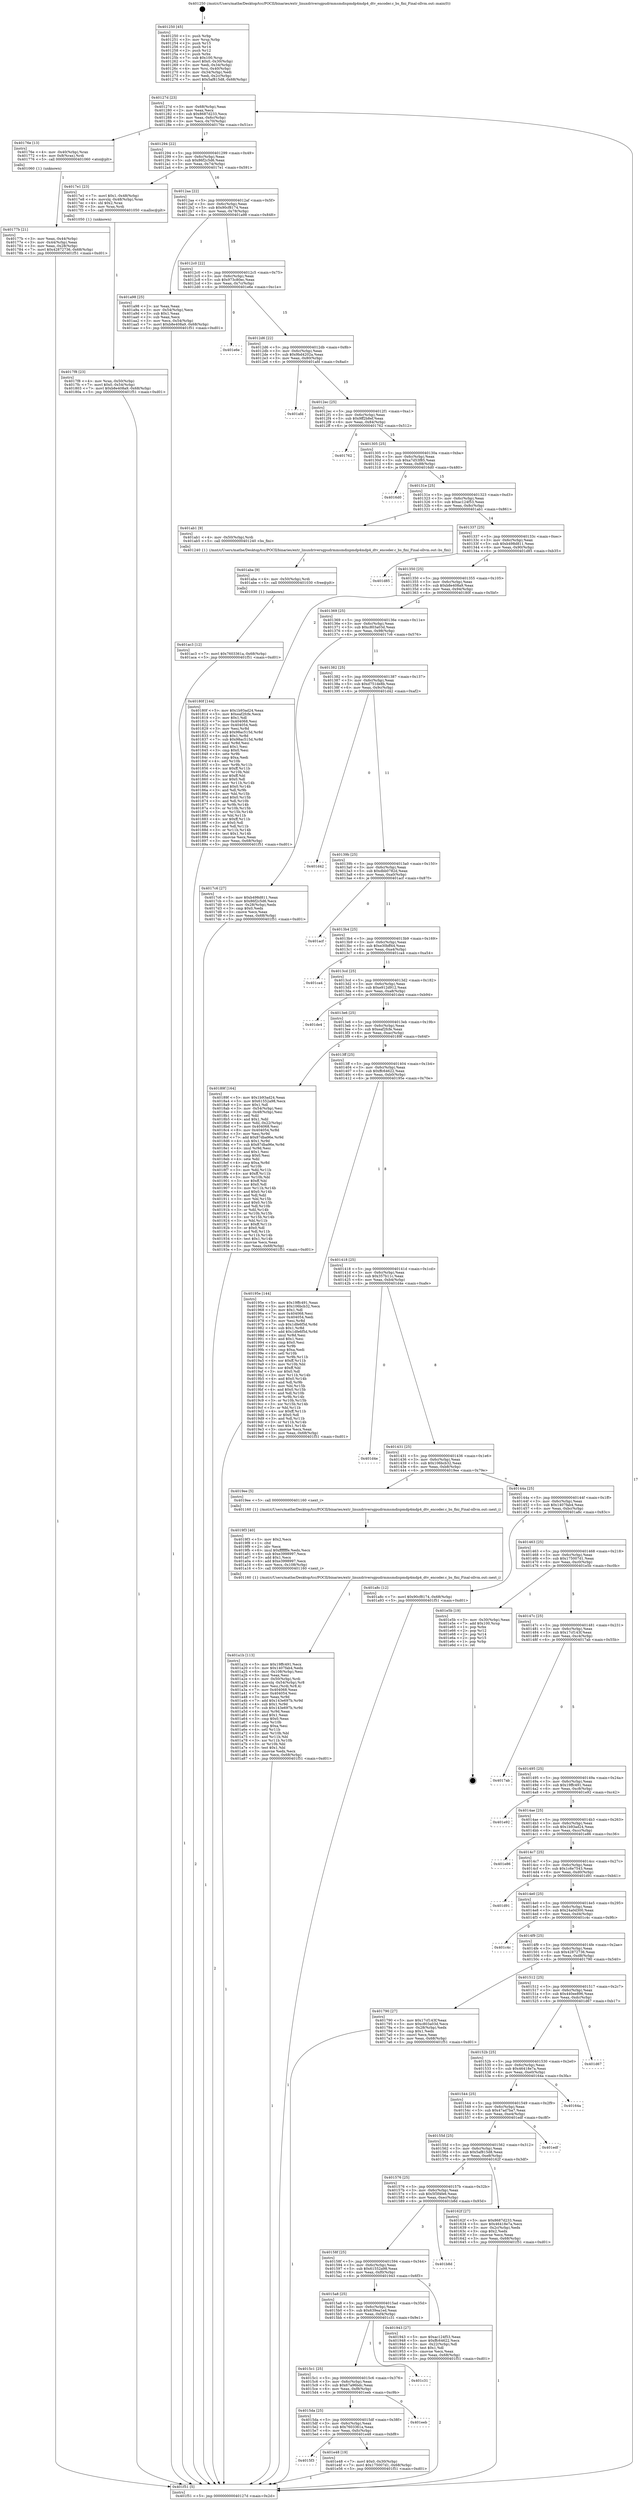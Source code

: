 digraph "0x401250" {
  label = "0x401250 (/mnt/c/Users/mathe/Desktop/tcc/POCII/binaries/extr_linuxdriversgpudrmmsmdispmdp4mdp4_dtv_encoder.c_bs_fini_Final-ollvm.out::main(0))"
  labelloc = "t"
  node[shape=record]

  Entry [label="",width=0.3,height=0.3,shape=circle,fillcolor=black,style=filled]
  "0x40127d" [label="{
     0x40127d [23]\l
     | [instrs]\l
     &nbsp;&nbsp;0x40127d \<+3\>: mov -0x68(%rbp),%eax\l
     &nbsp;&nbsp;0x401280 \<+2\>: mov %eax,%ecx\l
     &nbsp;&nbsp;0x401282 \<+6\>: sub $0x8687d233,%ecx\l
     &nbsp;&nbsp;0x401288 \<+3\>: mov %eax,-0x6c(%rbp)\l
     &nbsp;&nbsp;0x40128b \<+3\>: mov %ecx,-0x70(%rbp)\l
     &nbsp;&nbsp;0x40128e \<+6\>: je 000000000040176e \<main+0x51e\>\l
  }"]
  "0x40176e" [label="{
     0x40176e [13]\l
     | [instrs]\l
     &nbsp;&nbsp;0x40176e \<+4\>: mov -0x40(%rbp),%rax\l
     &nbsp;&nbsp;0x401772 \<+4\>: mov 0x8(%rax),%rdi\l
     &nbsp;&nbsp;0x401776 \<+5\>: call 0000000000401060 \<atoi@plt\>\l
     | [calls]\l
     &nbsp;&nbsp;0x401060 \{1\} (unknown)\l
  }"]
  "0x401294" [label="{
     0x401294 [22]\l
     | [instrs]\l
     &nbsp;&nbsp;0x401294 \<+5\>: jmp 0000000000401299 \<main+0x49\>\l
     &nbsp;&nbsp;0x401299 \<+3\>: mov -0x6c(%rbp),%eax\l
     &nbsp;&nbsp;0x40129c \<+5\>: sub $0x86f2c5d6,%eax\l
     &nbsp;&nbsp;0x4012a1 \<+3\>: mov %eax,-0x74(%rbp)\l
     &nbsp;&nbsp;0x4012a4 \<+6\>: je 00000000004017e1 \<main+0x591\>\l
  }"]
  Exit [label="",width=0.3,height=0.3,shape=circle,fillcolor=black,style=filled,peripheries=2]
  "0x4017e1" [label="{
     0x4017e1 [23]\l
     | [instrs]\l
     &nbsp;&nbsp;0x4017e1 \<+7\>: movl $0x1,-0x48(%rbp)\l
     &nbsp;&nbsp;0x4017e8 \<+4\>: movslq -0x48(%rbp),%rax\l
     &nbsp;&nbsp;0x4017ec \<+4\>: shl $0x2,%rax\l
     &nbsp;&nbsp;0x4017f0 \<+3\>: mov %rax,%rdi\l
     &nbsp;&nbsp;0x4017f3 \<+5\>: call 0000000000401050 \<malloc@plt\>\l
     | [calls]\l
     &nbsp;&nbsp;0x401050 \{1\} (unknown)\l
  }"]
  "0x4012aa" [label="{
     0x4012aa [22]\l
     | [instrs]\l
     &nbsp;&nbsp;0x4012aa \<+5\>: jmp 00000000004012af \<main+0x5f\>\l
     &nbsp;&nbsp;0x4012af \<+3\>: mov -0x6c(%rbp),%eax\l
     &nbsp;&nbsp;0x4012b2 \<+5\>: sub $0x90cf8174,%eax\l
     &nbsp;&nbsp;0x4012b7 \<+3\>: mov %eax,-0x78(%rbp)\l
     &nbsp;&nbsp;0x4012ba \<+6\>: je 0000000000401a98 \<main+0x848\>\l
  }"]
  "0x4015f3" [label="{
     0x4015f3\l
  }", style=dashed]
  "0x401a98" [label="{
     0x401a98 [25]\l
     | [instrs]\l
     &nbsp;&nbsp;0x401a98 \<+2\>: xor %eax,%eax\l
     &nbsp;&nbsp;0x401a9a \<+3\>: mov -0x54(%rbp),%ecx\l
     &nbsp;&nbsp;0x401a9d \<+3\>: sub $0x1,%eax\l
     &nbsp;&nbsp;0x401aa0 \<+2\>: sub %eax,%ecx\l
     &nbsp;&nbsp;0x401aa2 \<+3\>: mov %ecx,-0x54(%rbp)\l
     &nbsp;&nbsp;0x401aa5 \<+7\>: movl $0xb8e408a9,-0x68(%rbp)\l
     &nbsp;&nbsp;0x401aac \<+5\>: jmp 0000000000401f51 \<main+0xd01\>\l
  }"]
  "0x4012c0" [label="{
     0x4012c0 [22]\l
     | [instrs]\l
     &nbsp;&nbsp;0x4012c0 \<+5\>: jmp 00000000004012c5 \<main+0x75\>\l
     &nbsp;&nbsp;0x4012c5 \<+3\>: mov -0x6c(%rbp),%eax\l
     &nbsp;&nbsp;0x4012c8 \<+5\>: sub $0x973c80ec,%eax\l
     &nbsp;&nbsp;0x4012cd \<+3\>: mov %eax,-0x7c(%rbp)\l
     &nbsp;&nbsp;0x4012d0 \<+6\>: je 0000000000401e6e \<main+0xc1e\>\l
  }"]
  "0x401e48" [label="{
     0x401e48 [19]\l
     | [instrs]\l
     &nbsp;&nbsp;0x401e48 \<+7\>: movl $0x0,-0x30(%rbp)\l
     &nbsp;&nbsp;0x401e4f \<+7\>: movl $0x175007d1,-0x68(%rbp)\l
     &nbsp;&nbsp;0x401e56 \<+5\>: jmp 0000000000401f51 \<main+0xd01\>\l
  }"]
  "0x401e6e" [label="{
     0x401e6e\l
  }", style=dashed]
  "0x4012d6" [label="{
     0x4012d6 [22]\l
     | [instrs]\l
     &nbsp;&nbsp;0x4012d6 \<+5\>: jmp 00000000004012db \<main+0x8b\>\l
     &nbsp;&nbsp;0x4012db \<+3\>: mov -0x6c(%rbp),%eax\l
     &nbsp;&nbsp;0x4012de \<+5\>: sub $0x9bd4202a,%eax\l
     &nbsp;&nbsp;0x4012e3 \<+3\>: mov %eax,-0x80(%rbp)\l
     &nbsp;&nbsp;0x4012e6 \<+6\>: je 0000000000401afd \<main+0x8ad\>\l
  }"]
  "0x4015da" [label="{
     0x4015da [25]\l
     | [instrs]\l
     &nbsp;&nbsp;0x4015da \<+5\>: jmp 00000000004015df \<main+0x38f\>\l
     &nbsp;&nbsp;0x4015df \<+3\>: mov -0x6c(%rbp),%eax\l
     &nbsp;&nbsp;0x4015e2 \<+5\>: sub $0x7603361a,%eax\l
     &nbsp;&nbsp;0x4015e7 \<+6\>: mov %eax,-0xfc(%rbp)\l
     &nbsp;&nbsp;0x4015ed \<+6\>: je 0000000000401e48 \<main+0xbf8\>\l
  }"]
  "0x401afd" [label="{
     0x401afd\l
  }", style=dashed]
  "0x4012ec" [label="{
     0x4012ec [25]\l
     | [instrs]\l
     &nbsp;&nbsp;0x4012ec \<+5\>: jmp 00000000004012f1 \<main+0xa1\>\l
     &nbsp;&nbsp;0x4012f1 \<+3\>: mov -0x6c(%rbp),%eax\l
     &nbsp;&nbsp;0x4012f4 \<+5\>: sub $0x9ff2b8ef,%eax\l
     &nbsp;&nbsp;0x4012f9 \<+6\>: mov %eax,-0x84(%rbp)\l
     &nbsp;&nbsp;0x4012ff \<+6\>: je 0000000000401762 \<main+0x512\>\l
  }"]
  "0x401eeb" [label="{
     0x401eeb\l
  }", style=dashed]
  "0x401762" [label="{
     0x401762\l
  }", style=dashed]
  "0x401305" [label="{
     0x401305 [25]\l
     | [instrs]\l
     &nbsp;&nbsp;0x401305 \<+5\>: jmp 000000000040130a \<main+0xba\>\l
     &nbsp;&nbsp;0x40130a \<+3\>: mov -0x6c(%rbp),%eax\l
     &nbsp;&nbsp;0x40130d \<+5\>: sub $0xa7d53f85,%eax\l
     &nbsp;&nbsp;0x401312 \<+6\>: mov %eax,-0x88(%rbp)\l
     &nbsp;&nbsp;0x401318 \<+6\>: je 00000000004016d0 \<main+0x480\>\l
  }"]
  "0x4015c1" [label="{
     0x4015c1 [25]\l
     | [instrs]\l
     &nbsp;&nbsp;0x4015c1 \<+5\>: jmp 00000000004015c6 \<main+0x376\>\l
     &nbsp;&nbsp;0x4015c6 \<+3\>: mov -0x6c(%rbp),%eax\l
     &nbsp;&nbsp;0x4015c9 \<+5\>: sub $0x67a96bdc,%eax\l
     &nbsp;&nbsp;0x4015ce \<+6\>: mov %eax,-0xf8(%rbp)\l
     &nbsp;&nbsp;0x4015d4 \<+6\>: je 0000000000401eeb \<main+0xc9b\>\l
  }"]
  "0x4016d0" [label="{
     0x4016d0\l
  }", style=dashed]
  "0x40131e" [label="{
     0x40131e [25]\l
     | [instrs]\l
     &nbsp;&nbsp;0x40131e \<+5\>: jmp 0000000000401323 \<main+0xd3\>\l
     &nbsp;&nbsp;0x401323 \<+3\>: mov -0x6c(%rbp),%eax\l
     &nbsp;&nbsp;0x401326 \<+5\>: sub $0xac124f53,%eax\l
     &nbsp;&nbsp;0x40132b \<+6\>: mov %eax,-0x8c(%rbp)\l
     &nbsp;&nbsp;0x401331 \<+6\>: je 0000000000401ab1 \<main+0x861\>\l
  }"]
  "0x401c31" [label="{
     0x401c31\l
  }", style=dashed]
  "0x401ab1" [label="{
     0x401ab1 [9]\l
     | [instrs]\l
     &nbsp;&nbsp;0x401ab1 \<+4\>: mov -0x50(%rbp),%rdi\l
     &nbsp;&nbsp;0x401ab5 \<+5\>: call 0000000000401240 \<bs_fini\>\l
     | [calls]\l
     &nbsp;&nbsp;0x401240 \{1\} (/mnt/c/Users/mathe/Desktop/tcc/POCII/binaries/extr_linuxdriversgpudrmmsmdispmdp4mdp4_dtv_encoder.c_bs_fini_Final-ollvm.out::bs_fini)\l
  }"]
  "0x401337" [label="{
     0x401337 [25]\l
     | [instrs]\l
     &nbsp;&nbsp;0x401337 \<+5\>: jmp 000000000040133c \<main+0xec\>\l
     &nbsp;&nbsp;0x40133c \<+3\>: mov -0x6c(%rbp),%eax\l
     &nbsp;&nbsp;0x40133f \<+5\>: sub $0xb498d811,%eax\l
     &nbsp;&nbsp;0x401344 \<+6\>: mov %eax,-0x90(%rbp)\l
     &nbsp;&nbsp;0x40134a \<+6\>: je 0000000000401d85 \<main+0xb35\>\l
  }"]
  "0x401ac3" [label="{
     0x401ac3 [12]\l
     | [instrs]\l
     &nbsp;&nbsp;0x401ac3 \<+7\>: movl $0x7603361a,-0x68(%rbp)\l
     &nbsp;&nbsp;0x401aca \<+5\>: jmp 0000000000401f51 \<main+0xd01\>\l
  }"]
  "0x401d85" [label="{
     0x401d85\l
  }", style=dashed]
  "0x401350" [label="{
     0x401350 [25]\l
     | [instrs]\l
     &nbsp;&nbsp;0x401350 \<+5\>: jmp 0000000000401355 \<main+0x105\>\l
     &nbsp;&nbsp;0x401355 \<+3\>: mov -0x6c(%rbp),%eax\l
     &nbsp;&nbsp;0x401358 \<+5\>: sub $0xb8e408a9,%eax\l
     &nbsp;&nbsp;0x40135d \<+6\>: mov %eax,-0x94(%rbp)\l
     &nbsp;&nbsp;0x401363 \<+6\>: je 000000000040180f \<main+0x5bf\>\l
  }"]
  "0x401aba" [label="{
     0x401aba [9]\l
     | [instrs]\l
     &nbsp;&nbsp;0x401aba \<+4\>: mov -0x50(%rbp),%rdi\l
     &nbsp;&nbsp;0x401abe \<+5\>: call 0000000000401030 \<free@plt\>\l
     | [calls]\l
     &nbsp;&nbsp;0x401030 \{1\} (unknown)\l
  }"]
  "0x40180f" [label="{
     0x40180f [144]\l
     | [instrs]\l
     &nbsp;&nbsp;0x40180f \<+5\>: mov $0x1b93ad24,%eax\l
     &nbsp;&nbsp;0x401814 \<+5\>: mov $0xeaf2fcfe,%ecx\l
     &nbsp;&nbsp;0x401819 \<+2\>: mov $0x1,%dl\l
     &nbsp;&nbsp;0x40181b \<+7\>: mov 0x404068,%esi\l
     &nbsp;&nbsp;0x401822 \<+7\>: mov 0x404054,%edi\l
     &nbsp;&nbsp;0x401829 \<+3\>: mov %esi,%r8d\l
     &nbsp;&nbsp;0x40182c \<+7\>: add $0x98ac515d,%r8d\l
     &nbsp;&nbsp;0x401833 \<+4\>: sub $0x1,%r8d\l
     &nbsp;&nbsp;0x401837 \<+7\>: sub $0x98ac515d,%r8d\l
     &nbsp;&nbsp;0x40183e \<+4\>: imul %r8d,%esi\l
     &nbsp;&nbsp;0x401842 \<+3\>: and $0x1,%esi\l
     &nbsp;&nbsp;0x401845 \<+3\>: cmp $0x0,%esi\l
     &nbsp;&nbsp;0x401848 \<+4\>: sete %r9b\l
     &nbsp;&nbsp;0x40184c \<+3\>: cmp $0xa,%edi\l
     &nbsp;&nbsp;0x40184f \<+4\>: setl %r10b\l
     &nbsp;&nbsp;0x401853 \<+3\>: mov %r9b,%r11b\l
     &nbsp;&nbsp;0x401856 \<+4\>: xor $0xff,%r11b\l
     &nbsp;&nbsp;0x40185a \<+3\>: mov %r10b,%bl\l
     &nbsp;&nbsp;0x40185d \<+3\>: xor $0xff,%bl\l
     &nbsp;&nbsp;0x401860 \<+3\>: xor $0x0,%dl\l
     &nbsp;&nbsp;0x401863 \<+3\>: mov %r11b,%r14b\l
     &nbsp;&nbsp;0x401866 \<+4\>: and $0x0,%r14b\l
     &nbsp;&nbsp;0x40186a \<+3\>: and %dl,%r9b\l
     &nbsp;&nbsp;0x40186d \<+3\>: mov %bl,%r15b\l
     &nbsp;&nbsp;0x401870 \<+4\>: and $0x0,%r15b\l
     &nbsp;&nbsp;0x401874 \<+3\>: and %dl,%r10b\l
     &nbsp;&nbsp;0x401877 \<+3\>: or %r9b,%r14b\l
     &nbsp;&nbsp;0x40187a \<+3\>: or %r10b,%r15b\l
     &nbsp;&nbsp;0x40187d \<+3\>: xor %r15b,%r14b\l
     &nbsp;&nbsp;0x401880 \<+3\>: or %bl,%r11b\l
     &nbsp;&nbsp;0x401883 \<+4\>: xor $0xff,%r11b\l
     &nbsp;&nbsp;0x401887 \<+3\>: or $0x0,%dl\l
     &nbsp;&nbsp;0x40188a \<+3\>: and %dl,%r11b\l
     &nbsp;&nbsp;0x40188d \<+3\>: or %r11b,%r14b\l
     &nbsp;&nbsp;0x401890 \<+4\>: test $0x1,%r14b\l
     &nbsp;&nbsp;0x401894 \<+3\>: cmovne %ecx,%eax\l
     &nbsp;&nbsp;0x401897 \<+3\>: mov %eax,-0x68(%rbp)\l
     &nbsp;&nbsp;0x40189a \<+5\>: jmp 0000000000401f51 \<main+0xd01\>\l
  }"]
  "0x401369" [label="{
     0x401369 [25]\l
     | [instrs]\l
     &nbsp;&nbsp;0x401369 \<+5\>: jmp 000000000040136e \<main+0x11e\>\l
     &nbsp;&nbsp;0x40136e \<+3\>: mov -0x6c(%rbp),%eax\l
     &nbsp;&nbsp;0x401371 \<+5\>: sub $0xc803a03d,%eax\l
     &nbsp;&nbsp;0x401376 \<+6\>: mov %eax,-0x98(%rbp)\l
     &nbsp;&nbsp;0x40137c \<+6\>: je 00000000004017c6 \<main+0x576\>\l
  }"]
  "0x401a1b" [label="{
     0x401a1b [113]\l
     | [instrs]\l
     &nbsp;&nbsp;0x401a1b \<+5\>: mov $0x19ffc491,%ecx\l
     &nbsp;&nbsp;0x401a20 \<+5\>: mov $0x1407fab4,%edx\l
     &nbsp;&nbsp;0x401a25 \<+6\>: mov -0x108(%rbp),%esi\l
     &nbsp;&nbsp;0x401a2b \<+3\>: imul %eax,%esi\l
     &nbsp;&nbsp;0x401a2e \<+4\>: mov -0x50(%rbp),%rdi\l
     &nbsp;&nbsp;0x401a32 \<+4\>: movslq -0x54(%rbp),%r8\l
     &nbsp;&nbsp;0x401a36 \<+4\>: mov %esi,(%rdi,%r8,4)\l
     &nbsp;&nbsp;0x401a3a \<+7\>: mov 0x404068,%eax\l
     &nbsp;&nbsp;0x401a41 \<+7\>: mov 0x404054,%esi\l
     &nbsp;&nbsp;0x401a48 \<+3\>: mov %eax,%r9d\l
     &nbsp;&nbsp;0x401a4b \<+7\>: add $0x143e697b,%r9d\l
     &nbsp;&nbsp;0x401a52 \<+4\>: sub $0x1,%r9d\l
     &nbsp;&nbsp;0x401a56 \<+7\>: sub $0x143e697b,%r9d\l
     &nbsp;&nbsp;0x401a5d \<+4\>: imul %r9d,%eax\l
     &nbsp;&nbsp;0x401a61 \<+3\>: and $0x1,%eax\l
     &nbsp;&nbsp;0x401a64 \<+3\>: cmp $0x0,%eax\l
     &nbsp;&nbsp;0x401a67 \<+4\>: sete %r10b\l
     &nbsp;&nbsp;0x401a6b \<+3\>: cmp $0xa,%esi\l
     &nbsp;&nbsp;0x401a6e \<+4\>: setl %r11b\l
     &nbsp;&nbsp;0x401a72 \<+3\>: mov %r10b,%bl\l
     &nbsp;&nbsp;0x401a75 \<+3\>: and %r11b,%bl\l
     &nbsp;&nbsp;0x401a78 \<+3\>: xor %r11b,%r10b\l
     &nbsp;&nbsp;0x401a7b \<+3\>: or %r10b,%bl\l
     &nbsp;&nbsp;0x401a7e \<+3\>: test $0x1,%bl\l
     &nbsp;&nbsp;0x401a81 \<+3\>: cmovne %edx,%ecx\l
     &nbsp;&nbsp;0x401a84 \<+3\>: mov %ecx,-0x68(%rbp)\l
     &nbsp;&nbsp;0x401a87 \<+5\>: jmp 0000000000401f51 \<main+0xd01\>\l
  }"]
  "0x4017c6" [label="{
     0x4017c6 [27]\l
     | [instrs]\l
     &nbsp;&nbsp;0x4017c6 \<+5\>: mov $0xb498d811,%eax\l
     &nbsp;&nbsp;0x4017cb \<+5\>: mov $0x86f2c5d6,%ecx\l
     &nbsp;&nbsp;0x4017d0 \<+3\>: mov -0x28(%rbp),%edx\l
     &nbsp;&nbsp;0x4017d3 \<+3\>: cmp $0x0,%edx\l
     &nbsp;&nbsp;0x4017d6 \<+3\>: cmove %ecx,%eax\l
     &nbsp;&nbsp;0x4017d9 \<+3\>: mov %eax,-0x68(%rbp)\l
     &nbsp;&nbsp;0x4017dc \<+5\>: jmp 0000000000401f51 \<main+0xd01\>\l
  }"]
  "0x401382" [label="{
     0x401382 [25]\l
     | [instrs]\l
     &nbsp;&nbsp;0x401382 \<+5\>: jmp 0000000000401387 \<main+0x137\>\l
     &nbsp;&nbsp;0x401387 \<+3\>: mov -0x6c(%rbp),%eax\l
     &nbsp;&nbsp;0x40138a \<+5\>: sub $0xd751de8b,%eax\l
     &nbsp;&nbsp;0x40138f \<+6\>: mov %eax,-0x9c(%rbp)\l
     &nbsp;&nbsp;0x401395 \<+6\>: je 0000000000401d42 \<main+0xaf2\>\l
  }"]
  "0x4019f3" [label="{
     0x4019f3 [40]\l
     | [instrs]\l
     &nbsp;&nbsp;0x4019f3 \<+5\>: mov $0x2,%ecx\l
     &nbsp;&nbsp;0x4019f8 \<+1\>: cltd\l
     &nbsp;&nbsp;0x4019f9 \<+2\>: idiv %ecx\l
     &nbsp;&nbsp;0x4019fb \<+6\>: imul $0xfffffffe,%edx,%ecx\l
     &nbsp;&nbsp;0x401a01 \<+6\>: sub $0xe3998997,%ecx\l
     &nbsp;&nbsp;0x401a07 \<+3\>: add $0x1,%ecx\l
     &nbsp;&nbsp;0x401a0a \<+6\>: add $0xe3998997,%ecx\l
     &nbsp;&nbsp;0x401a10 \<+6\>: mov %ecx,-0x108(%rbp)\l
     &nbsp;&nbsp;0x401a16 \<+5\>: call 0000000000401160 \<next_i\>\l
     | [calls]\l
     &nbsp;&nbsp;0x401160 \{1\} (/mnt/c/Users/mathe/Desktop/tcc/POCII/binaries/extr_linuxdriversgpudrmmsmdispmdp4mdp4_dtv_encoder.c_bs_fini_Final-ollvm.out::next_i)\l
  }"]
  "0x401d42" [label="{
     0x401d42\l
  }", style=dashed]
  "0x40139b" [label="{
     0x40139b [25]\l
     | [instrs]\l
     &nbsp;&nbsp;0x40139b \<+5\>: jmp 00000000004013a0 \<main+0x150\>\l
     &nbsp;&nbsp;0x4013a0 \<+3\>: mov -0x6c(%rbp),%eax\l
     &nbsp;&nbsp;0x4013a3 \<+5\>: sub $0xdbb0782d,%eax\l
     &nbsp;&nbsp;0x4013a8 \<+6\>: mov %eax,-0xa0(%rbp)\l
     &nbsp;&nbsp;0x4013ae \<+6\>: je 0000000000401acf \<main+0x87f\>\l
  }"]
  "0x4015a8" [label="{
     0x4015a8 [25]\l
     | [instrs]\l
     &nbsp;&nbsp;0x4015a8 \<+5\>: jmp 00000000004015ad \<main+0x35d\>\l
     &nbsp;&nbsp;0x4015ad \<+3\>: mov -0x6c(%rbp),%eax\l
     &nbsp;&nbsp;0x4015b0 \<+5\>: sub $0x639ea1ed,%eax\l
     &nbsp;&nbsp;0x4015b5 \<+6\>: mov %eax,-0xf4(%rbp)\l
     &nbsp;&nbsp;0x4015bb \<+6\>: je 0000000000401c31 \<main+0x9e1\>\l
  }"]
  "0x401acf" [label="{
     0x401acf\l
  }", style=dashed]
  "0x4013b4" [label="{
     0x4013b4 [25]\l
     | [instrs]\l
     &nbsp;&nbsp;0x4013b4 \<+5\>: jmp 00000000004013b9 \<main+0x169\>\l
     &nbsp;&nbsp;0x4013b9 \<+3\>: mov -0x6c(%rbp),%eax\l
     &nbsp;&nbsp;0x4013bc \<+5\>: sub $0xe30bff44,%eax\l
     &nbsp;&nbsp;0x4013c1 \<+6\>: mov %eax,-0xa4(%rbp)\l
     &nbsp;&nbsp;0x4013c7 \<+6\>: je 0000000000401ca4 \<main+0xa54\>\l
  }"]
  "0x401943" [label="{
     0x401943 [27]\l
     | [instrs]\l
     &nbsp;&nbsp;0x401943 \<+5\>: mov $0xac124f53,%eax\l
     &nbsp;&nbsp;0x401948 \<+5\>: mov $0xffc64622,%ecx\l
     &nbsp;&nbsp;0x40194d \<+3\>: mov -0x22(%rbp),%dl\l
     &nbsp;&nbsp;0x401950 \<+3\>: test $0x1,%dl\l
     &nbsp;&nbsp;0x401953 \<+3\>: cmovne %ecx,%eax\l
     &nbsp;&nbsp;0x401956 \<+3\>: mov %eax,-0x68(%rbp)\l
     &nbsp;&nbsp;0x401959 \<+5\>: jmp 0000000000401f51 \<main+0xd01\>\l
  }"]
  "0x401ca4" [label="{
     0x401ca4\l
  }", style=dashed]
  "0x4013cd" [label="{
     0x4013cd [25]\l
     | [instrs]\l
     &nbsp;&nbsp;0x4013cd \<+5\>: jmp 00000000004013d2 \<main+0x182\>\l
     &nbsp;&nbsp;0x4013d2 \<+3\>: mov -0x6c(%rbp),%eax\l
     &nbsp;&nbsp;0x4013d5 \<+5\>: sub $0xe912d912,%eax\l
     &nbsp;&nbsp;0x4013da \<+6\>: mov %eax,-0xa8(%rbp)\l
     &nbsp;&nbsp;0x4013e0 \<+6\>: je 0000000000401de4 \<main+0xb94\>\l
  }"]
  "0x40158f" [label="{
     0x40158f [25]\l
     | [instrs]\l
     &nbsp;&nbsp;0x40158f \<+5\>: jmp 0000000000401594 \<main+0x344\>\l
     &nbsp;&nbsp;0x401594 \<+3\>: mov -0x6c(%rbp),%eax\l
     &nbsp;&nbsp;0x401597 \<+5\>: sub $0x61552a98,%eax\l
     &nbsp;&nbsp;0x40159c \<+6\>: mov %eax,-0xf0(%rbp)\l
     &nbsp;&nbsp;0x4015a2 \<+6\>: je 0000000000401943 \<main+0x6f3\>\l
  }"]
  "0x401de4" [label="{
     0x401de4\l
  }", style=dashed]
  "0x4013e6" [label="{
     0x4013e6 [25]\l
     | [instrs]\l
     &nbsp;&nbsp;0x4013e6 \<+5\>: jmp 00000000004013eb \<main+0x19b\>\l
     &nbsp;&nbsp;0x4013eb \<+3\>: mov -0x6c(%rbp),%eax\l
     &nbsp;&nbsp;0x4013ee \<+5\>: sub $0xeaf2fcfe,%eax\l
     &nbsp;&nbsp;0x4013f3 \<+6\>: mov %eax,-0xac(%rbp)\l
     &nbsp;&nbsp;0x4013f9 \<+6\>: je 000000000040189f \<main+0x64f\>\l
  }"]
  "0x401b8d" [label="{
     0x401b8d\l
  }", style=dashed]
  "0x40189f" [label="{
     0x40189f [164]\l
     | [instrs]\l
     &nbsp;&nbsp;0x40189f \<+5\>: mov $0x1b93ad24,%eax\l
     &nbsp;&nbsp;0x4018a4 \<+5\>: mov $0x61552a98,%ecx\l
     &nbsp;&nbsp;0x4018a9 \<+2\>: mov $0x1,%dl\l
     &nbsp;&nbsp;0x4018ab \<+3\>: mov -0x54(%rbp),%esi\l
     &nbsp;&nbsp;0x4018ae \<+3\>: cmp -0x48(%rbp),%esi\l
     &nbsp;&nbsp;0x4018b1 \<+4\>: setl %dil\l
     &nbsp;&nbsp;0x4018b5 \<+4\>: and $0x1,%dil\l
     &nbsp;&nbsp;0x4018b9 \<+4\>: mov %dil,-0x22(%rbp)\l
     &nbsp;&nbsp;0x4018bd \<+7\>: mov 0x404068,%esi\l
     &nbsp;&nbsp;0x4018c4 \<+8\>: mov 0x404054,%r8d\l
     &nbsp;&nbsp;0x4018cc \<+3\>: mov %esi,%r9d\l
     &nbsp;&nbsp;0x4018cf \<+7\>: add $0x87dba96e,%r9d\l
     &nbsp;&nbsp;0x4018d6 \<+4\>: sub $0x1,%r9d\l
     &nbsp;&nbsp;0x4018da \<+7\>: sub $0x87dba96e,%r9d\l
     &nbsp;&nbsp;0x4018e1 \<+4\>: imul %r9d,%esi\l
     &nbsp;&nbsp;0x4018e5 \<+3\>: and $0x1,%esi\l
     &nbsp;&nbsp;0x4018e8 \<+3\>: cmp $0x0,%esi\l
     &nbsp;&nbsp;0x4018eb \<+4\>: sete %dil\l
     &nbsp;&nbsp;0x4018ef \<+4\>: cmp $0xa,%r8d\l
     &nbsp;&nbsp;0x4018f3 \<+4\>: setl %r10b\l
     &nbsp;&nbsp;0x4018f7 \<+3\>: mov %dil,%r11b\l
     &nbsp;&nbsp;0x4018fa \<+4\>: xor $0xff,%r11b\l
     &nbsp;&nbsp;0x4018fe \<+3\>: mov %r10b,%bl\l
     &nbsp;&nbsp;0x401901 \<+3\>: xor $0xff,%bl\l
     &nbsp;&nbsp;0x401904 \<+3\>: xor $0x0,%dl\l
     &nbsp;&nbsp;0x401907 \<+3\>: mov %r11b,%r14b\l
     &nbsp;&nbsp;0x40190a \<+4\>: and $0x0,%r14b\l
     &nbsp;&nbsp;0x40190e \<+3\>: and %dl,%dil\l
     &nbsp;&nbsp;0x401911 \<+3\>: mov %bl,%r15b\l
     &nbsp;&nbsp;0x401914 \<+4\>: and $0x0,%r15b\l
     &nbsp;&nbsp;0x401918 \<+3\>: and %dl,%r10b\l
     &nbsp;&nbsp;0x40191b \<+3\>: or %dil,%r14b\l
     &nbsp;&nbsp;0x40191e \<+3\>: or %r10b,%r15b\l
     &nbsp;&nbsp;0x401921 \<+3\>: xor %r15b,%r14b\l
     &nbsp;&nbsp;0x401924 \<+3\>: or %bl,%r11b\l
     &nbsp;&nbsp;0x401927 \<+4\>: xor $0xff,%r11b\l
     &nbsp;&nbsp;0x40192b \<+3\>: or $0x0,%dl\l
     &nbsp;&nbsp;0x40192e \<+3\>: and %dl,%r11b\l
     &nbsp;&nbsp;0x401931 \<+3\>: or %r11b,%r14b\l
     &nbsp;&nbsp;0x401934 \<+4\>: test $0x1,%r14b\l
     &nbsp;&nbsp;0x401938 \<+3\>: cmovne %ecx,%eax\l
     &nbsp;&nbsp;0x40193b \<+3\>: mov %eax,-0x68(%rbp)\l
     &nbsp;&nbsp;0x40193e \<+5\>: jmp 0000000000401f51 \<main+0xd01\>\l
  }"]
  "0x4013ff" [label="{
     0x4013ff [25]\l
     | [instrs]\l
     &nbsp;&nbsp;0x4013ff \<+5\>: jmp 0000000000401404 \<main+0x1b4\>\l
     &nbsp;&nbsp;0x401404 \<+3\>: mov -0x6c(%rbp),%eax\l
     &nbsp;&nbsp;0x401407 \<+5\>: sub $0xffc64622,%eax\l
     &nbsp;&nbsp;0x40140c \<+6\>: mov %eax,-0xb0(%rbp)\l
     &nbsp;&nbsp;0x401412 \<+6\>: je 000000000040195e \<main+0x70e\>\l
  }"]
  "0x4017f8" [label="{
     0x4017f8 [23]\l
     | [instrs]\l
     &nbsp;&nbsp;0x4017f8 \<+4\>: mov %rax,-0x50(%rbp)\l
     &nbsp;&nbsp;0x4017fc \<+7\>: movl $0x0,-0x54(%rbp)\l
     &nbsp;&nbsp;0x401803 \<+7\>: movl $0xb8e408a9,-0x68(%rbp)\l
     &nbsp;&nbsp;0x40180a \<+5\>: jmp 0000000000401f51 \<main+0xd01\>\l
  }"]
  "0x40195e" [label="{
     0x40195e [144]\l
     | [instrs]\l
     &nbsp;&nbsp;0x40195e \<+5\>: mov $0x19ffc491,%eax\l
     &nbsp;&nbsp;0x401963 \<+5\>: mov $0x106bcb32,%ecx\l
     &nbsp;&nbsp;0x401968 \<+2\>: mov $0x1,%dl\l
     &nbsp;&nbsp;0x40196a \<+7\>: mov 0x404068,%esi\l
     &nbsp;&nbsp;0x401971 \<+7\>: mov 0x404054,%edi\l
     &nbsp;&nbsp;0x401978 \<+3\>: mov %esi,%r8d\l
     &nbsp;&nbsp;0x40197b \<+7\>: sub $0x1dfe6f5d,%r8d\l
     &nbsp;&nbsp;0x401982 \<+4\>: sub $0x1,%r8d\l
     &nbsp;&nbsp;0x401986 \<+7\>: add $0x1dfe6f5d,%r8d\l
     &nbsp;&nbsp;0x40198d \<+4\>: imul %r8d,%esi\l
     &nbsp;&nbsp;0x401991 \<+3\>: and $0x1,%esi\l
     &nbsp;&nbsp;0x401994 \<+3\>: cmp $0x0,%esi\l
     &nbsp;&nbsp;0x401997 \<+4\>: sete %r9b\l
     &nbsp;&nbsp;0x40199b \<+3\>: cmp $0xa,%edi\l
     &nbsp;&nbsp;0x40199e \<+4\>: setl %r10b\l
     &nbsp;&nbsp;0x4019a2 \<+3\>: mov %r9b,%r11b\l
     &nbsp;&nbsp;0x4019a5 \<+4\>: xor $0xff,%r11b\l
     &nbsp;&nbsp;0x4019a9 \<+3\>: mov %r10b,%bl\l
     &nbsp;&nbsp;0x4019ac \<+3\>: xor $0xff,%bl\l
     &nbsp;&nbsp;0x4019af \<+3\>: xor $0x0,%dl\l
     &nbsp;&nbsp;0x4019b2 \<+3\>: mov %r11b,%r14b\l
     &nbsp;&nbsp;0x4019b5 \<+4\>: and $0x0,%r14b\l
     &nbsp;&nbsp;0x4019b9 \<+3\>: and %dl,%r9b\l
     &nbsp;&nbsp;0x4019bc \<+3\>: mov %bl,%r15b\l
     &nbsp;&nbsp;0x4019bf \<+4\>: and $0x0,%r15b\l
     &nbsp;&nbsp;0x4019c3 \<+3\>: and %dl,%r10b\l
     &nbsp;&nbsp;0x4019c6 \<+3\>: or %r9b,%r14b\l
     &nbsp;&nbsp;0x4019c9 \<+3\>: or %r10b,%r15b\l
     &nbsp;&nbsp;0x4019cc \<+3\>: xor %r15b,%r14b\l
     &nbsp;&nbsp;0x4019cf \<+3\>: or %bl,%r11b\l
     &nbsp;&nbsp;0x4019d2 \<+4\>: xor $0xff,%r11b\l
     &nbsp;&nbsp;0x4019d6 \<+3\>: or $0x0,%dl\l
     &nbsp;&nbsp;0x4019d9 \<+3\>: and %dl,%r11b\l
     &nbsp;&nbsp;0x4019dc \<+3\>: or %r11b,%r14b\l
     &nbsp;&nbsp;0x4019df \<+4\>: test $0x1,%r14b\l
     &nbsp;&nbsp;0x4019e3 \<+3\>: cmovne %ecx,%eax\l
     &nbsp;&nbsp;0x4019e6 \<+3\>: mov %eax,-0x68(%rbp)\l
     &nbsp;&nbsp;0x4019e9 \<+5\>: jmp 0000000000401f51 \<main+0xd01\>\l
  }"]
  "0x401418" [label="{
     0x401418 [25]\l
     | [instrs]\l
     &nbsp;&nbsp;0x401418 \<+5\>: jmp 000000000040141d \<main+0x1cd\>\l
     &nbsp;&nbsp;0x40141d \<+3\>: mov -0x6c(%rbp),%eax\l
     &nbsp;&nbsp;0x401420 \<+5\>: sub $0x357b11c,%eax\l
     &nbsp;&nbsp;0x401425 \<+6\>: mov %eax,-0xb4(%rbp)\l
     &nbsp;&nbsp;0x40142b \<+6\>: je 0000000000401d4e \<main+0xafe\>\l
  }"]
  "0x40177b" [label="{
     0x40177b [21]\l
     | [instrs]\l
     &nbsp;&nbsp;0x40177b \<+3\>: mov %eax,-0x44(%rbp)\l
     &nbsp;&nbsp;0x40177e \<+3\>: mov -0x44(%rbp),%eax\l
     &nbsp;&nbsp;0x401781 \<+3\>: mov %eax,-0x28(%rbp)\l
     &nbsp;&nbsp;0x401784 \<+7\>: movl $0x42872736,-0x68(%rbp)\l
     &nbsp;&nbsp;0x40178b \<+5\>: jmp 0000000000401f51 \<main+0xd01\>\l
  }"]
  "0x401d4e" [label="{
     0x401d4e\l
  }", style=dashed]
  "0x401431" [label="{
     0x401431 [25]\l
     | [instrs]\l
     &nbsp;&nbsp;0x401431 \<+5\>: jmp 0000000000401436 \<main+0x1e6\>\l
     &nbsp;&nbsp;0x401436 \<+3\>: mov -0x6c(%rbp),%eax\l
     &nbsp;&nbsp;0x401439 \<+5\>: sub $0x106bcb32,%eax\l
     &nbsp;&nbsp;0x40143e \<+6\>: mov %eax,-0xb8(%rbp)\l
     &nbsp;&nbsp;0x401444 \<+6\>: je 00000000004019ee \<main+0x79e\>\l
  }"]
  "0x401250" [label="{
     0x401250 [45]\l
     | [instrs]\l
     &nbsp;&nbsp;0x401250 \<+1\>: push %rbp\l
     &nbsp;&nbsp;0x401251 \<+3\>: mov %rsp,%rbp\l
     &nbsp;&nbsp;0x401254 \<+2\>: push %r15\l
     &nbsp;&nbsp;0x401256 \<+2\>: push %r14\l
     &nbsp;&nbsp;0x401258 \<+2\>: push %r12\l
     &nbsp;&nbsp;0x40125a \<+1\>: push %rbx\l
     &nbsp;&nbsp;0x40125b \<+7\>: sub $0x100,%rsp\l
     &nbsp;&nbsp;0x401262 \<+7\>: movl $0x0,-0x30(%rbp)\l
     &nbsp;&nbsp;0x401269 \<+3\>: mov %edi,-0x34(%rbp)\l
     &nbsp;&nbsp;0x40126c \<+4\>: mov %rsi,-0x40(%rbp)\l
     &nbsp;&nbsp;0x401270 \<+3\>: mov -0x34(%rbp),%edi\l
     &nbsp;&nbsp;0x401273 \<+3\>: mov %edi,-0x2c(%rbp)\l
     &nbsp;&nbsp;0x401276 \<+7\>: movl $0x5af815d8,-0x68(%rbp)\l
  }"]
  "0x4019ee" [label="{
     0x4019ee [5]\l
     | [instrs]\l
     &nbsp;&nbsp;0x4019ee \<+5\>: call 0000000000401160 \<next_i\>\l
     | [calls]\l
     &nbsp;&nbsp;0x401160 \{1\} (/mnt/c/Users/mathe/Desktop/tcc/POCII/binaries/extr_linuxdriversgpudrmmsmdispmdp4mdp4_dtv_encoder.c_bs_fini_Final-ollvm.out::next_i)\l
  }"]
  "0x40144a" [label="{
     0x40144a [25]\l
     | [instrs]\l
     &nbsp;&nbsp;0x40144a \<+5\>: jmp 000000000040144f \<main+0x1ff\>\l
     &nbsp;&nbsp;0x40144f \<+3\>: mov -0x6c(%rbp),%eax\l
     &nbsp;&nbsp;0x401452 \<+5\>: sub $0x1407fab4,%eax\l
     &nbsp;&nbsp;0x401457 \<+6\>: mov %eax,-0xbc(%rbp)\l
     &nbsp;&nbsp;0x40145d \<+6\>: je 0000000000401a8c \<main+0x83c\>\l
  }"]
  "0x401f51" [label="{
     0x401f51 [5]\l
     | [instrs]\l
     &nbsp;&nbsp;0x401f51 \<+5\>: jmp 000000000040127d \<main+0x2d\>\l
  }"]
  "0x401a8c" [label="{
     0x401a8c [12]\l
     | [instrs]\l
     &nbsp;&nbsp;0x401a8c \<+7\>: movl $0x90cf8174,-0x68(%rbp)\l
     &nbsp;&nbsp;0x401a93 \<+5\>: jmp 0000000000401f51 \<main+0xd01\>\l
  }"]
  "0x401463" [label="{
     0x401463 [25]\l
     | [instrs]\l
     &nbsp;&nbsp;0x401463 \<+5\>: jmp 0000000000401468 \<main+0x218\>\l
     &nbsp;&nbsp;0x401468 \<+3\>: mov -0x6c(%rbp),%eax\l
     &nbsp;&nbsp;0x40146b \<+5\>: sub $0x175007d1,%eax\l
     &nbsp;&nbsp;0x401470 \<+6\>: mov %eax,-0xc0(%rbp)\l
     &nbsp;&nbsp;0x401476 \<+6\>: je 0000000000401e5b \<main+0xc0b\>\l
  }"]
  "0x401576" [label="{
     0x401576 [25]\l
     | [instrs]\l
     &nbsp;&nbsp;0x401576 \<+5\>: jmp 000000000040157b \<main+0x32b\>\l
     &nbsp;&nbsp;0x40157b \<+3\>: mov -0x6c(%rbp),%eax\l
     &nbsp;&nbsp;0x40157e \<+5\>: sub $0x5f3f4fe6,%eax\l
     &nbsp;&nbsp;0x401583 \<+6\>: mov %eax,-0xec(%rbp)\l
     &nbsp;&nbsp;0x401589 \<+6\>: je 0000000000401b8d \<main+0x93d\>\l
  }"]
  "0x401e5b" [label="{
     0x401e5b [19]\l
     | [instrs]\l
     &nbsp;&nbsp;0x401e5b \<+3\>: mov -0x30(%rbp),%eax\l
     &nbsp;&nbsp;0x401e5e \<+7\>: add $0x100,%rsp\l
     &nbsp;&nbsp;0x401e65 \<+1\>: pop %rbx\l
     &nbsp;&nbsp;0x401e66 \<+2\>: pop %r12\l
     &nbsp;&nbsp;0x401e68 \<+2\>: pop %r14\l
     &nbsp;&nbsp;0x401e6a \<+2\>: pop %r15\l
     &nbsp;&nbsp;0x401e6c \<+1\>: pop %rbp\l
     &nbsp;&nbsp;0x401e6d \<+1\>: ret\l
  }"]
  "0x40147c" [label="{
     0x40147c [25]\l
     | [instrs]\l
     &nbsp;&nbsp;0x40147c \<+5\>: jmp 0000000000401481 \<main+0x231\>\l
     &nbsp;&nbsp;0x401481 \<+3\>: mov -0x6c(%rbp),%eax\l
     &nbsp;&nbsp;0x401484 \<+5\>: sub $0x17cf143f,%eax\l
     &nbsp;&nbsp;0x401489 \<+6\>: mov %eax,-0xc4(%rbp)\l
     &nbsp;&nbsp;0x40148f \<+6\>: je 00000000004017ab \<main+0x55b\>\l
  }"]
  "0x40162f" [label="{
     0x40162f [27]\l
     | [instrs]\l
     &nbsp;&nbsp;0x40162f \<+5\>: mov $0x8687d233,%eax\l
     &nbsp;&nbsp;0x401634 \<+5\>: mov $0x46418e7a,%ecx\l
     &nbsp;&nbsp;0x401639 \<+3\>: mov -0x2c(%rbp),%edx\l
     &nbsp;&nbsp;0x40163c \<+3\>: cmp $0x2,%edx\l
     &nbsp;&nbsp;0x40163f \<+3\>: cmovne %ecx,%eax\l
     &nbsp;&nbsp;0x401642 \<+3\>: mov %eax,-0x68(%rbp)\l
     &nbsp;&nbsp;0x401645 \<+5\>: jmp 0000000000401f51 \<main+0xd01\>\l
  }"]
  "0x4017ab" [label="{
     0x4017ab\l
  }", style=dashed]
  "0x401495" [label="{
     0x401495 [25]\l
     | [instrs]\l
     &nbsp;&nbsp;0x401495 \<+5\>: jmp 000000000040149a \<main+0x24a\>\l
     &nbsp;&nbsp;0x40149a \<+3\>: mov -0x6c(%rbp),%eax\l
     &nbsp;&nbsp;0x40149d \<+5\>: sub $0x19ffc491,%eax\l
     &nbsp;&nbsp;0x4014a2 \<+6\>: mov %eax,-0xc8(%rbp)\l
     &nbsp;&nbsp;0x4014a8 \<+6\>: je 0000000000401e92 \<main+0xc42\>\l
  }"]
  "0x40155d" [label="{
     0x40155d [25]\l
     | [instrs]\l
     &nbsp;&nbsp;0x40155d \<+5\>: jmp 0000000000401562 \<main+0x312\>\l
     &nbsp;&nbsp;0x401562 \<+3\>: mov -0x6c(%rbp),%eax\l
     &nbsp;&nbsp;0x401565 \<+5\>: sub $0x5af815d8,%eax\l
     &nbsp;&nbsp;0x40156a \<+6\>: mov %eax,-0xe8(%rbp)\l
     &nbsp;&nbsp;0x401570 \<+6\>: je 000000000040162f \<main+0x3df\>\l
  }"]
  "0x401e92" [label="{
     0x401e92\l
  }", style=dashed]
  "0x4014ae" [label="{
     0x4014ae [25]\l
     | [instrs]\l
     &nbsp;&nbsp;0x4014ae \<+5\>: jmp 00000000004014b3 \<main+0x263\>\l
     &nbsp;&nbsp;0x4014b3 \<+3\>: mov -0x6c(%rbp),%eax\l
     &nbsp;&nbsp;0x4014b6 \<+5\>: sub $0x1b93ad24,%eax\l
     &nbsp;&nbsp;0x4014bb \<+6\>: mov %eax,-0xcc(%rbp)\l
     &nbsp;&nbsp;0x4014c1 \<+6\>: je 0000000000401e86 \<main+0xc36\>\l
  }"]
  "0x401edf" [label="{
     0x401edf\l
  }", style=dashed]
  "0x401e86" [label="{
     0x401e86\l
  }", style=dashed]
  "0x4014c7" [label="{
     0x4014c7 [25]\l
     | [instrs]\l
     &nbsp;&nbsp;0x4014c7 \<+5\>: jmp 00000000004014cc \<main+0x27c\>\l
     &nbsp;&nbsp;0x4014cc \<+3\>: mov -0x6c(%rbp),%eax\l
     &nbsp;&nbsp;0x4014cf \<+5\>: sub $0x1c6e7543,%eax\l
     &nbsp;&nbsp;0x4014d4 \<+6\>: mov %eax,-0xd0(%rbp)\l
     &nbsp;&nbsp;0x4014da \<+6\>: je 0000000000401d91 \<main+0xb41\>\l
  }"]
  "0x401544" [label="{
     0x401544 [25]\l
     | [instrs]\l
     &nbsp;&nbsp;0x401544 \<+5\>: jmp 0000000000401549 \<main+0x2f9\>\l
     &nbsp;&nbsp;0x401549 \<+3\>: mov -0x6c(%rbp),%eax\l
     &nbsp;&nbsp;0x40154c \<+5\>: sub $0x47ad7ba7,%eax\l
     &nbsp;&nbsp;0x401551 \<+6\>: mov %eax,-0xe4(%rbp)\l
     &nbsp;&nbsp;0x401557 \<+6\>: je 0000000000401edf \<main+0xc8f\>\l
  }"]
  "0x401d91" [label="{
     0x401d91\l
  }", style=dashed]
  "0x4014e0" [label="{
     0x4014e0 [25]\l
     | [instrs]\l
     &nbsp;&nbsp;0x4014e0 \<+5\>: jmp 00000000004014e5 \<main+0x295\>\l
     &nbsp;&nbsp;0x4014e5 \<+3\>: mov -0x6c(%rbp),%eax\l
     &nbsp;&nbsp;0x4014e8 \<+5\>: sub $0x24a0d300,%eax\l
     &nbsp;&nbsp;0x4014ed \<+6\>: mov %eax,-0xd4(%rbp)\l
     &nbsp;&nbsp;0x4014f3 \<+6\>: je 0000000000401c4c \<main+0x9fc\>\l
  }"]
  "0x40164a" [label="{
     0x40164a\l
  }", style=dashed]
  "0x401c4c" [label="{
     0x401c4c\l
  }", style=dashed]
  "0x4014f9" [label="{
     0x4014f9 [25]\l
     | [instrs]\l
     &nbsp;&nbsp;0x4014f9 \<+5\>: jmp 00000000004014fe \<main+0x2ae\>\l
     &nbsp;&nbsp;0x4014fe \<+3\>: mov -0x6c(%rbp),%eax\l
     &nbsp;&nbsp;0x401501 \<+5\>: sub $0x42872736,%eax\l
     &nbsp;&nbsp;0x401506 \<+6\>: mov %eax,-0xd8(%rbp)\l
     &nbsp;&nbsp;0x40150c \<+6\>: je 0000000000401790 \<main+0x540\>\l
  }"]
  "0x40152b" [label="{
     0x40152b [25]\l
     | [instrs]\l
     &nbsp;&nbsp;0x40152b \<+5\>: jmp 0000000000401530 \<main+0x2e0\>\l
     &nbsp;&nbsp;0x401530 \<+3\>: mov -0x6c(%rbp),%eax\l
     &nbsp;&nbsp;0x401533 \<+5\>: sub $0x46418e7a,%eax\l
     &nbsp;&nbsp;0x401538 \<+6\>: mov %eax,-0xe0(%rbp)\l
     &nbsp;&nbsp;0x40153e \<+6\>: je 000000000040164a \<main+0x3fa\>\l
  }"]
  "0x401790" [label="{
     0x401790 [27]\l
     | [instrs]\l
     &nbsp;&nbsp;0x401790 \<+5\>: mov $0x17cf143f,%eax\l
     &nbsp;&nbsp;0x401795 \<+5\>: mov $0xc803a03d,%ecx\l
     &nbsp;&nbsp;0x40179a \<+3\>: mov -0x28(%rbp),%edx\l
     &nbsp;&nbsp;0x40179d \<+3\>: cmp $0x1,%edx\l
     &nbsp;&nbsp;0x4017a0 \<+3\>: cmovl %ecx,%eax\l
     &nbsp;&nbsp;0x4017a3 \<+3\>: mov %eax,-0x68(%rbp)\l
     &nbsp;&nbsp;0x4017a6 \<+5\>: jmp 0000000000401f51 \<main+0xd01\>\l
  }"]
  "0x401512" [label="{
     0x401512 [25]\l
     | [instrs]\l
     &nbsp;&nbsp;0x401512 \<+5\>: jmp 0000000000401517 \<main+0x2c7\>\l
     &nbsp;&nbsp;0x401517 \<+3\>: mov -0x6c(%rbp),%eax\l
     &nbsp;&nbsp;0x40151a \<+5\>: sub $0x440ee896,%eax\l
     &nbsp;&nbsp;0x40151f \<+6\>: mov %eax,-0xdc(%rbp)\l
     &nbsp;&nbsp;0x401525 \<+6\>: je 0000000000401d67 \<main+0xb17\>\l
  }"]
  "0x401d67" [label="{
     0x401d67\l
  }", style=dashed]
  Entry -> "0x401250" [label=" 1"]
  "0x40127d" -> "0x40176e" [label=" 1"]
  "0x40127d" -> "0x401294" [label=" 17"]
  "0x401e5b" -> Exit [label=" 1"]
  "0x401294" -> "0x4017e1" [label=" 1"]
  "0x401294" -> "0x4012aa" [label=" 16"]
  "0x401e48" -> "0x401f51" [label=" 1"]
  "0x4012aa" -> "0x401a98" [label=" 1"]
  "0x4012aa" -> "0x4012c0" [label=" 15"]
  "0x4015da" -> "0x4015f3" [label=" 0"]
  "0x4012c0" -> "0x401e6e" [label=" 0"]
  "0x4012c0" -> "0x4012d6" [label=" 15"]
  "0x4015da" -> "0x401e48" [label=" 1"]
  "0x4012d6" -> "0x401afd" [label=" 0"]
  "0x4012d6" -> "0x4012ec" [label=" 15"]
  "0x4015c1" -> "0x4015da" [label=" 1"]
  "0x4012ec" -> "0x401762" [label=" 0"]
  "0x4012ec" -> "0x401305" [label=" 15"]
  "0x4015c1" -> "0x401eeb" [label=" 0"]
  "0x401305" -> "0x4016d0" [label=" 0"]
  "0x401305" -> "0x40131e" [label=" 15"]
  "0x4015a8" -> "0x4015c1" [label=" 1"]
  "0x40131e" -> "0x401ab1" [label=" 1"]
  "0x40131e" -> "0x401337" [label=" 14"]
  "0x4015a8" -> "0x401c31" [label=" 0"]
  "0x401337" -> "0x401d85" [label=" 0"]
  "0x401337" -> "0x401350" [label=" 14"]
  "0x401ac3" -> "0x401f51" [label=" 1"]
  "0x401350" -> "0x40180f" [label=" 2"]
  "0x401350" -> "0x401369" [label=" 12"]
  "0x401aba" -> "0x401ac3" [label=" 1"]
  "0x401369" -> "0x4017c6" [label=" 1"]
  "0x401369" -> "0x401382" [label=" 11"]
  "0x401ab1" -> "0x401aba" [label=" 1"]
  "0x401382" -> "0x401d42" [label=" 0"]
  "0x401382" -> "0x40139b" [label=" 11"]
  "0x401a98" -> "0x401f51" [label=" 1"]
  "0x40139b" -> "0x401acf" [label=" 0"]
  "0x40139b" -> "0x4013b4" [label=" 11"]
  "0x401a8c" -> "0x401f51" [label=" 1"]
  "0x4013b4" -> "0x401ca4" [label=" 0"]
  "0x4013b4" -> "0x4013cd" [label=" 11"]
  "0x401a1b" -> "0x401f51" [label=" 1"]
  "0x4013cd" -> "0x401de4" [label=" 0"]
  "0x4013cd" -> "0x4013e6" [label=" 11"]
  "0x4019ee" -> "0x4019f3" [label=" 1"]
  "0x4013e6" -> "0x40189f" [label=" 2"]
  "0x4013e6" -> "0x4013ff" [label=" 9"]
  "0x40195e" -> "0x401f51" [label=" 1"]
  "0x4013ff" -> "0x40195e" [label=" 1"]
  "0x4013ff" -> "0x401418" [label=" 8"]
  "0x40158f" -> "0x4015a8" [label=" 1"]
  "0x401418" -> "0x401d4e" [label=" 0"]
  "0x401418" -> "0x401431" [label=" 8"]
  "0x40158f" -> "0x401943" [label=" 2"]
  "0x401431" -> "0x4019ee" [label=" 1"]
  "0x401431" -> "0x40144a" [label=" 7"]
  "0x4019f3" -> "0x401a1b" [label=" 1"]
  "0x40144a" -> "0x401a8c" [label=" 1"]
  "0x40144a" -> "0x401463" [label=" 6"]
  "0x401576" -> "0x40158f" [label=" 3"]
  "0x401463" -> "0x401e5b" [label=" 1"]
  "0x401463" -> "0x40147c" [label=" 5"]
  "0x401576" -> "0x401b8d" [label=" 0"]
  "0x40147c" -> "0x4017ab" [label=" 0"]
  "0x40147c" -> "0x401495" [label=" 5"]
  "0x401943" -> "0x401f51" [label=" 2"]
  "0x401495" -> "0x401e92" [label=" 0"]
  "0x401495" -> "0x4014ae" [label=" 5"]
  "0x40180f" -> "0x401f51" [label=" 2"]
  "0x4014ae" -> "0x401e86" [label=" 0"]
  "0x4014ae" -> "0x4014c7" [label=" 5"]
  "0x4017f8" -> "0x401f51" [label=" 1"]
  "0x4014c7" -> "0x401d91" [label=" 0"]
  "0x4014c7" -> "0x4014e0" [label=" 5"]
  "0x4017c6" -> "0x401f51" [label=" 1"]
  "0x4014e0" -> "0x401c4c" [label=" 0"]
  "0x4014e0" -> "0x4014f9" [label=" 5"]
  "0x401790" -> "0x401f51" [label=" 1"]
  "0x4014f9" -> "0x401790" [label=" 1"]
  "0x4014f9" -> "0x401512" [label=" 4"]
  "0x40176e" -> "0x40177b" [label=" 1"]
  "0x401512" -> "0x401d67" [label=" 0"]
  "0x401512" -> "0x40152b" [label=" 4"]
  "0x40177b" -> "0x401f51" [label=" 1"]
  "0x40152b" -> "0x40164a" [label=" 0"]
  "0x40152b" -> "0x401544" [label=" 4"]
  "0x4017e1" -> "0x4017f8" [label=" 1"]
  "0x401544" -> "0x401edf" [label=" 0"]
  "0x401544" -> "0x40155d" [label=" 4"]
  "0x40189f" -> "0x401f51" [label=" 2"]
  "0x40155d" -> "0x40162f" [label=" 1"]
  "0x40155d" -> "0x401576" [label=" 3"]
  "0x40162f" -> "0x401f51" [label=" 1"]
  "0x401250" -> "0x40127d" [label=" 1"]
  "0x401f51" -> "0x40127d" [label=" 17"]
}
